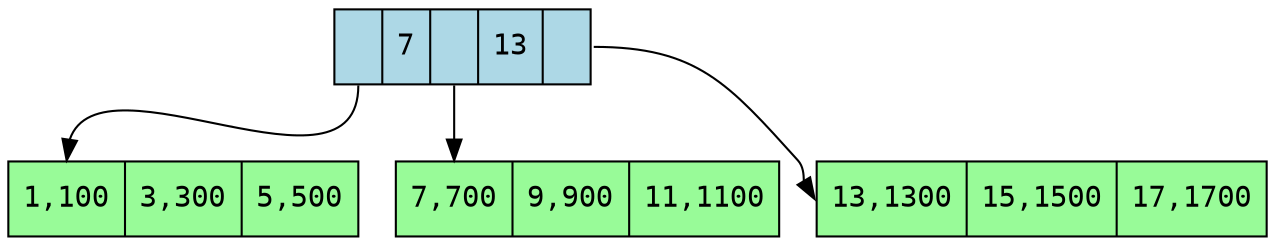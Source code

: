 digraph btree {
fontname=Courier;
node [shape = record,margin=.1,width=.1,height=.5,fontname=Courier,style="filled"];
page1[label = "<f0> 1,100|3,300|5,500",fillcolor="palegreen"];
page2[label = "<f0>|7|<f1>|13|<f2>",fillcolor="lightblue"];
"page2":f0 -> "page1":f0;
"page2":f1 -> "page3":f0;
"page2":f2 -> "page4":f0;
page3[label = "<f0> 7,700|9,900|11,1100",fillcolor="palegreen"];
page4[label = "<f0> 13,1300|15,1500|17,1700",fillcolor="palegreen"];
}
